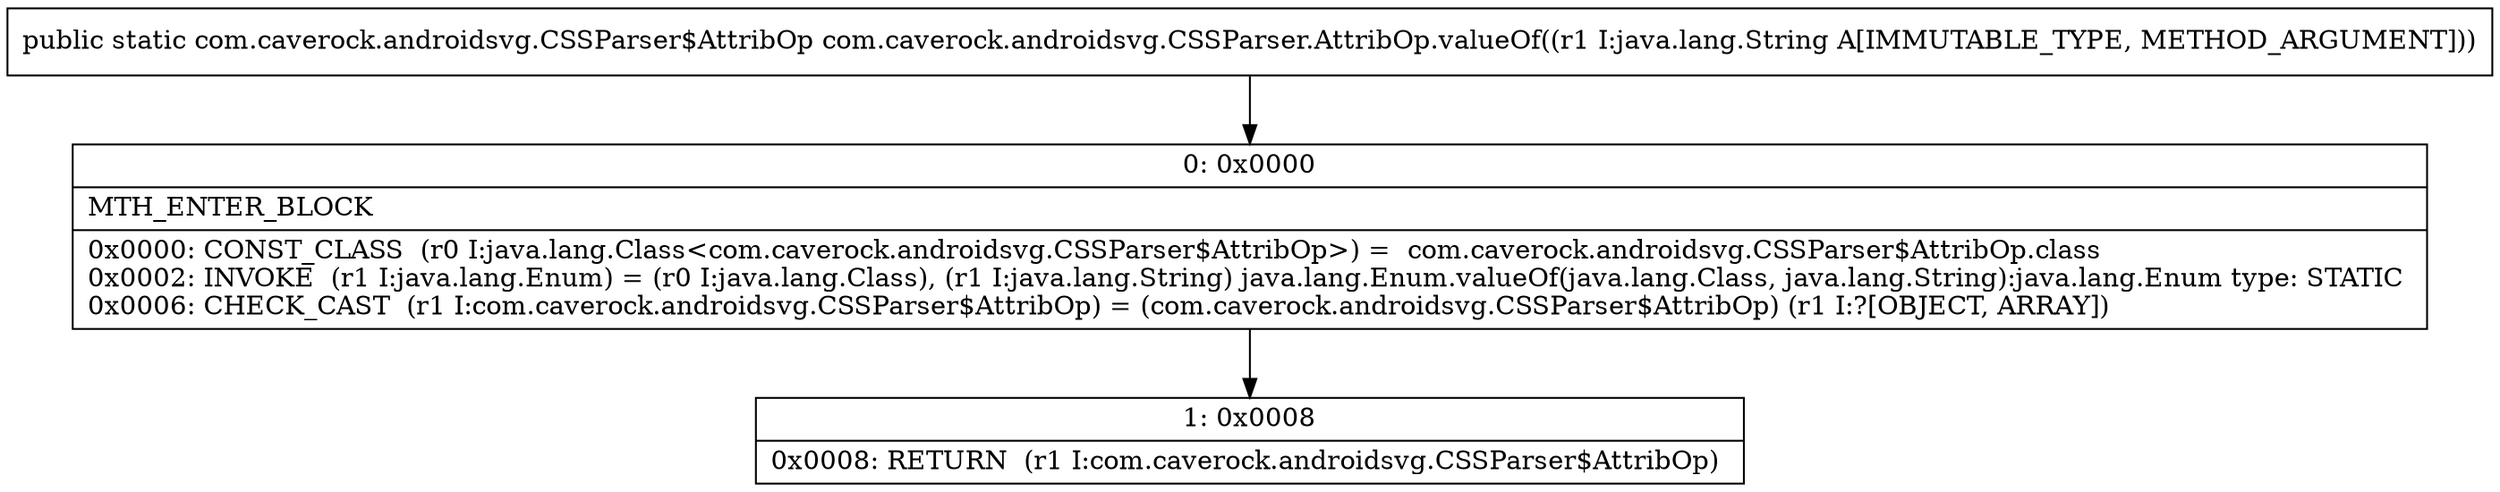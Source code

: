 digraph "CFG forcom.caverock.androidsvg.CSSParser.AttribOp.valueOf(Ljava\/lang\/String;)Lcom\/caverock\/androidsvg\/CSSParser$AttribOp;" {
Node_0 [shape=record,label="{0\:\ 0x0000|MTH_ENTER_BLOCK\l|0x0000: CONST_CLASS  (r0 I:java.lang.Class\<com.caverock.androidsvg.CSSParser$AttribOp\>) =  com.caverock.androidsvg.CSSParser$AttribOp.class \l0x0002: INVOKE  (r1 I:java.lang.Enum) = (r0 I:java.lang.Class), (r1 I:java.lang.String) java.lang.Enum.valueOf(java.lang.Class, java.lang.String):java.lang.Enum type: STATIC \l0x0006: CHECK_CAST  (r1 I:com.caverock.androidsvg.CSSParser$AttribOp) = (com.caverock.androidsvg.CSSParser$AttribOp) (r1 I:?[OBJECT, ARRAY]) \l}"];
Node_1 [shape=record,label="{1\:\ 0x0008|0x0008: RETURN  (r1 I:com.caverock.androidsvg.CSSParser$AttribOp) \l}"];
MethodNode[shape=record,label="{public static com.caverock.androidsvg.CSSParser$AttribOp com.caverock.androidsvg.CSSParser.AttribOp.valueOf((r1 I:java.lang.String A[IMMUTABLE_TYPE, METHOD_ARGUMENT])) }"];
MethodNode -> Node_0;
Node_0 -> Node_1;
}

